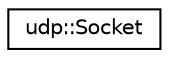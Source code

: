 digraph "Graphical Class Hierarchy"
{
  edge [fontname="Helvetica",fontsize="10",labelfontname="Helvetica",labelfontsize="10"];
  node [fontname="Helvetica",fontsize="10",shape=record];
  rankdir="LR";
  Node1 [label="udp::Socket",height=0.2,width=0.4,color="black", fillcolor="white", style="filled",URL="$structudp_1_1Socket.html",tooltip="This struct handles a socket states. "];
}
